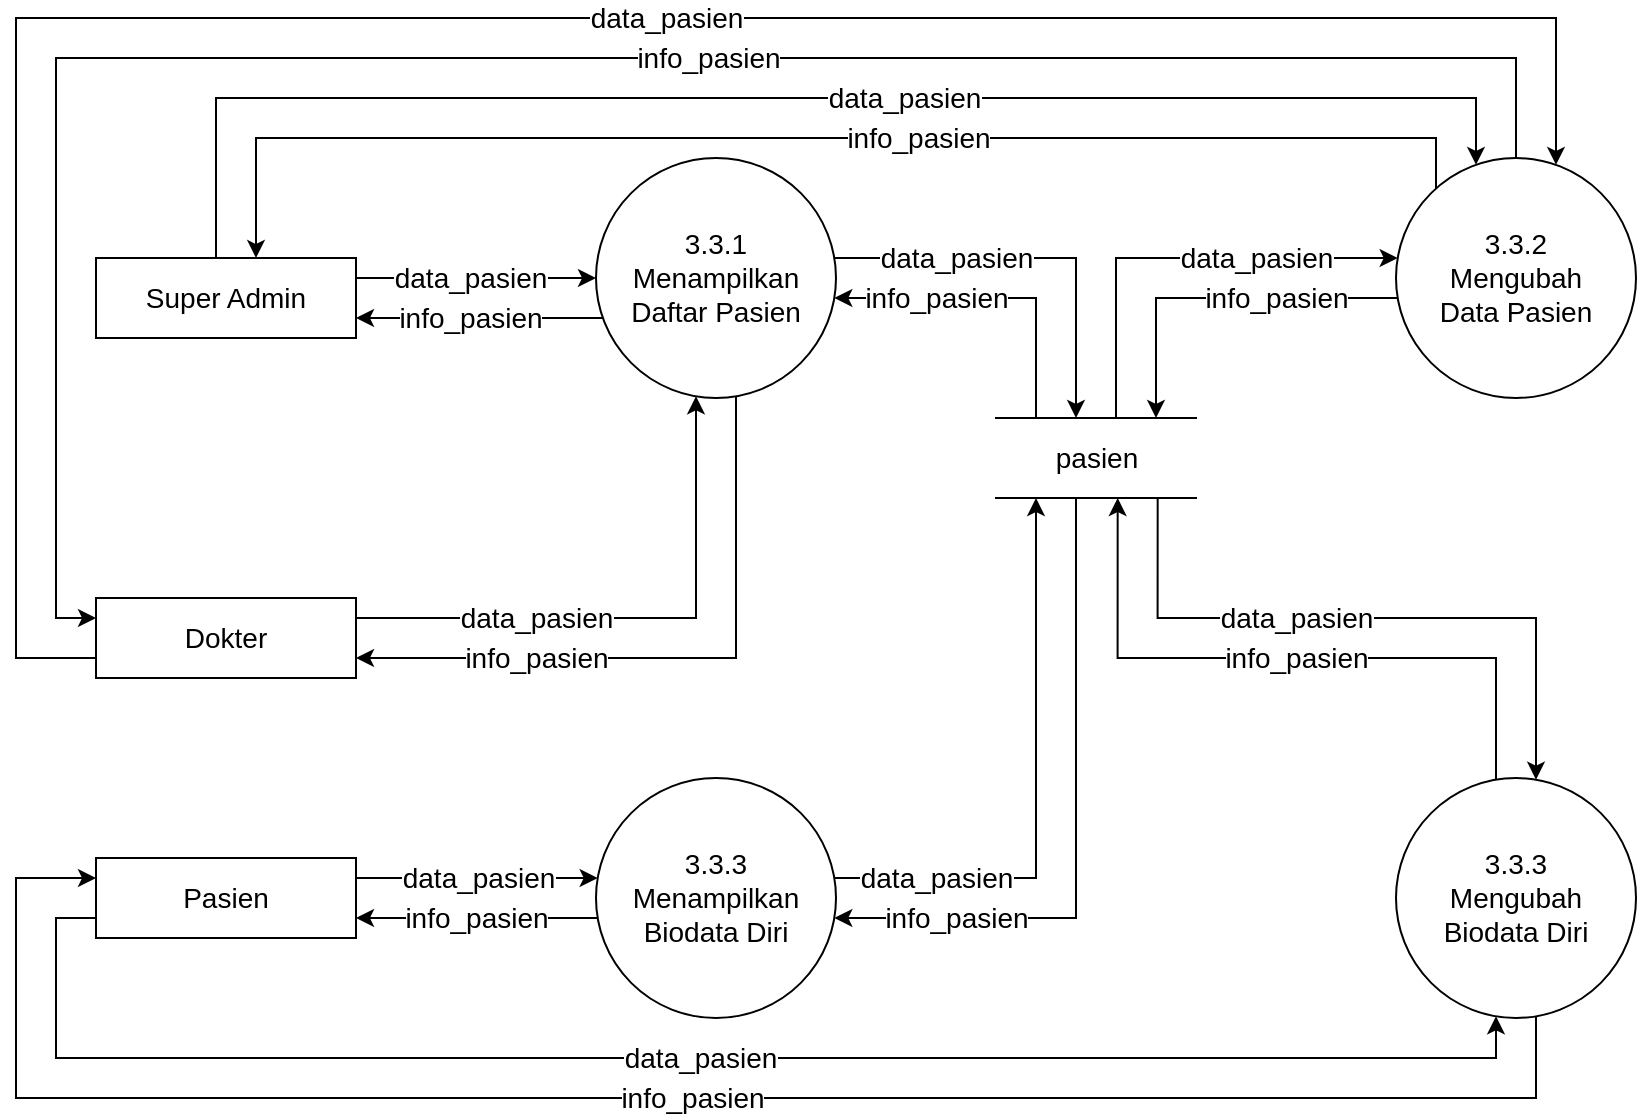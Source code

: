 <mxfile version="14.6.13" type="device"><diagram id="Rc6OxXYoEZi-hfFgIoyE" name="Page-1"><mxGraphModel dx="1217" dy="706" grid="1" gridSize="10" guides="1" tooltips="1" connect="1" arrows="1" fold="1" page="1" pageScale="1" pageWidth="850" pageHeight="1100" math="0" shadow="0"><root><mxCell id="0"/><mxCell id="1" parent="0"/><mxCell id="s38WGr486lUvFhDny16M-7" value="info_pasien" style="edgeStyle=orthogonalEdgeStyle;rounded=0;orthogonalLoop=1;jettySize=auto;html=1;fontSize=14;" parent="1" source="cx2DfWua4geYXWiElMCj-1" target="lW_qNlUOyFlCy4Nwla7--20" edge="1"><mxGeometry x="-0.024" relative="1" as="geometry"><mxPoint x="1" as="offset"/><Array as="points"><mxPoint x="800" y="560"/><mxPoint x="40" y="560"/><mxPoint x="40" y="450"/></Array></mxGeometry></mxCell><mxCell id="s38WGr486lUvFhDny16M-1" value="&lt;font style=&quot;font-size: 14px;&quot;&gt;3.3.1&lt;br style=&quot;font-size: 14px;&quot;&gt;Menampilkan Daftar Pasien&lt;br style=&quot;font-size: 14px;&quot;&gt;&lt;/font&gt;" style="ellipse;whiteSpace=wrap;html=1;aspect=fixed;fontSize=14;" parent="1" vertex="1"><mxGeometry x="330" y="90" width="120" height="120" as="geometry"/></mxCell><mxCell id="lW_qNlUOyFlCy4Nwla7--16" value="&lt;span style=&quot;font-family: helvetica; font-size: 14px;&quot;&gt;data_pasien&lt;/span&gt;" style="edgeStyle=orthogonalEdgeStyle;rounded=0;jumpStyle=arc;orthogonalLoop=1;jettySize=auto;html=1;fontSize=14;" parent="1" source="lW_qNlUOyFlCy4Nwla7--20" target="lW_qNlUOyFlCy4Nwla7--15" edge="1"><mxGeometry relative="1" as="geometry"><Array as="points"><mxPoint x="270" y="450"/><mxPoint x="270" y="450"/></Array></mxGeometry></mxCell><mxCell id="lW_qNlUOyFlCy4Nwla7--17" value="info_pasien" style="edgeStyle=orthogonalEdgeStyle;rounded=0;jumpStyle=arc;orthogonalLoop=1;jettySize=auto;html=1;fontSize=14;" parent="1" source="lW_qNlUOyFlCy4Nwla7--15" target="lW_qNlUOyFlCy4Nwla7--20" edge="1"><mxGeometry x="0.008" relative="1" as="geometry"><Array as="points"><mxPoint x="270" y="470"/><mxPoint x="270" y="470"/></Array><mxPoint as="offset"/></mxGeometry></mxCell><mxCell id="s38WGr486lUvFhDny16M-2" value="Dokter" style="rounded=0;whiteSpace=wrap;html=1;fontSize=14;" parent="1" vertex="1"><mxGeometry x="80" y="310" width="130" height="40" as="geometry"/></mxCell><mxCell id="s38WGr486lUvFhDny16M-13" value="info_pasien" style="edgeStyle=orthogonalEdgeStyle;rounded=0;orthogonalLoop=1;jettySize=auto;html=1;fontSize=14;" parent="1" source="s38WGr486lUvFhDny16M-12" target="s38WGr486lUvFhDny16M-1" edge="1"><mxGeometry x="0.368" relative="1" as="geometry"><Array as="points"><mxPoint x="550" y="160"/></Array><mxPoint as="offset"/></mxGeometry></mxCell><mxCell id="w3oePjnz5msJqxtDDQAo-1" value="&lt;span style=&quot;font-family: helvetica; font-size: 14px;&quot;&gt;data_pasien&lt;/span&gt;" style="edgeStyle=orthogonalEdgeStyle;rounded=0;orthogonalLoop=1;jettySize=auto;html=1;fontSize=14;" parent="1" source="s38WGr486lUvFhDny16M-1" target="s38WGr486lUvFhDny16M-12" edge="1"><mxGeometry x="-0.394" relative="1" as="geometry"><Array as="points"><mxPoint x="570" y="140"/></Array><mxPoint as="offset"/></mxGeometry></mxCell><mxCell id="lW_qNlUOyFlCy4Nwla7--18" value="&lt;span style=&quot;font-family: helvetica; font-size: 14px;&quot;&gt;data_pasien&lt;/span&gt;" style="edgeStyle=orthogonalEdgeStyle;rounded=0;jumpStyle=arc;orthogonalLoop=1;jettySize=auto;html=1;fontSize=14;" parent="1" source="lW_qNlUOyFlCy4Nwla7--15" target="s38WGr486lUvFhDny16M-12" edge="1"><mxGeometry x="-0.65" relative="1" as="geometry"><Array as="points"><mxPoint x="550" y="450"/></Array><mxPoint as="offset"/></mxGeometry></mxCell><mxCell id="s38WGr486lUvFhDny16M-12" value="pasien" style="html=1;dashed=0;whitespace=wrap;shape=partialRectangle;right=0;left=0;fontSize=14;" parent="1" vertex="1"><mxGeometry x="530" y="220" width="100" height="40" as="geometry"/></mxCell><mxCell id="giehG95AdQWtgdjCYtVg-3" value="info_pasien" style="edgeStyle=orthogonalEdgeStyle;rounded=0;orthogonalLoop=1;jettySize=auto;html=1;jumpStyle=arc;fontSize=14;" parent="1" source="giehG95AdQWtgdjCYtVg-1" target="s38WGr486lUvFhDny16M-12" edge="1"><mxGeometry x="-0.327" relative="1" as="geometry"><Array as="points"><mxPoint x="610" y="160"/></Array><mxPoint as="offset"/></mxGeometry></mxCell><mxCell id="giehG95AdQWtgdjCYtVg-4" value="&lt;span style=&quot;font-family: helvetica; font-size: 14px;&quot;&gt;data_pasien&lt;/span&gt;" style="edgeStyle=orthogonalEdgeStyle;rounded=0;orthogonalLoop=1;jettySize=auto;html=1;jumpStyle=arc;fontSize=14;" parent="1" source="s38WGr486lUvFhDny16M-12" target="giehG95AdQWtgdjCYtVg-1" edge="1"><mxGeometry x="0.358" relative="1" as="geometry"><Array as="points"><mxPoint x="590" y="140"/></Array><mxPoint as="offset"/></mxGeometry></mxCell><mxCell id="giehG95AdQWtgdjCYtVg-1" value="&lt;font style=&quot;font-size: 14px;&quot;&gt;3.3.2&lt;br style=&quot;font-size: 14px;&quot;&gt;Mengubah&lt;br style=&quot;font-size: 14px;&quot;&gt;Data&amp;nbsp;Pasien&lt;br style=&quot;font-size: 14px;&quot;&gt;&lt;/font&gt;" style="ellipse;whiteSpace=wrap;html=1;aspect=fixed;fontSize=14;" parent="1" vertex="1"><mxGeometry x="730" y="90" width="120" height="120" as="geometry"/></mxCell><mxCell id="lW_qNlUOyFlCy4Nwla7--2" value="&lt;span style=&quot;font-family: helvetica; font-size: 14px;&quot;&gt;data_pasien&lt;/span&gt;" style="edgeStyle=orthogonalEdgeStyle;rounded=0;orthogonalLoop=1;jettySize=auto;html=1;fontSize=14;" parent="1" source="lW_qNlUOyFlCy4Nwla7--20" target="cx2DfWua4geYXWiElMCj-1" edge="1"><mxGeometry x="-0.01" relative="1" as="geometry"><mxPoint as="offset"/><Array as="points"><mxPoint x="60" y="470"/><mxPoint x="60" y="540"/><mxPoint x="780" y="540"/></Array><mxPoint x="172.5" y="140" as="sourcePoint"/><mxPoint x="920" y="90.839" as="targetPoint"/></mxGeometry></mxCell><mxCell id="lW_qNlUOyFlCy4Nwla7--6" value="&lt;span style=&quot;font-family: helvetica; font-size: 14px;&quot;&gt;data_pasien&lt;/span&gt;" style="edgeStyle=orthogonalEdgeStyle;rounded=0;orthogonalLoop=1;jettySize=auto;html=1;jumpStyle=arc;fontSize=14;" parent="1" source="lW_qNlUOyFlCy4Nwla7--5" target="s38WGr486lUvFhDny16M-1" edge="1"><mxGeometry x="-0.048" relative="1" as="geometry"><Array as="points"><mxPoint x="220" y="150"/><mxPoint x="220" y="150"/></Array><mxPoint as="offset"/></mxGeometry></mxCell><mxCell id="lW_qNlUOyFlCy4Nwla7--7" value="info_pasien" style="edgeStyle=orthogonalEdgeStyle;rounded=0;orthogonalLoop=1;jettySize=auto;html=1;jumpStyle=arc;fontSize=14;" parent="1" source="s38WGr486lUvFhDny16M-1" target="lW_qNlUOyFlCy4Nwla7--5" edge="1"><mxGeometry x="0.063" relative="1" as="geometry"><Array as="points"><mxPoint x="220" y="170"/><mxPoint x="220" y="170"/></Array><mxPoint x="-1" as="offset"/></mxGeometry></mxCell><mxCell id="lW_qNlUOyFlCy4Nwla7--5" value="Super Admin" style="rounded=0;whiteSpace=wrap;html=1;fontSize=14;" parent="1" vertex="1"><mxGeometry x="80" y="140" width="130" height="40" as="geometry"/></mxCell><mxCell id="lW_qNlUOyFlCy4Nwla7--8" value="&lt;span style=&quot;font-family: helvetica; font-size: 14px;&quot;&gt;data_pasien&lt;/span&gt;" style="edgeStyle=orthogonalEdgeStyle;rounded=0;orthogonalLoop=1;jettySize=auto;html=1;fontSize=14;" parent="1" source="lW_qNlUOyFlCy4Nwla7--5" target="giehG95AdQWtgdjCYtVg-1" edge="1"><mxGeometry x="0.136" relative="1" as="geometry"><mxPoint x="1" as="offset"/><mxPoint x="190" y="140" as="sourcePoint"/><mxPoint x="650.0" y="150.059" as="targetPoint"/><Array as="points"><mxPoint x="140" y="60"/><mxPoint x="770" y="60"/></Array></mxGeometry></mxCell><mxCell id="lW_qNlUOyFlCy4Nwla7--9" value="info_pasien" style="edgeStyle=orthogonalEdgeStyle;rounded=0;orthogonalLoop=1;jettySize=auto;html=1;fontSize=14;" parent="1" source="giehG95AdQWtgdjCYtVg-1" target="lW_qNlUOyFlCy4Nwla7--5" edge="1"><mxGeometry x="-0.159" relative="1" as="geometry"><mxPoint as="offset"/><mxPoint x="653.452" y="170.059" as="sourcePoint"/><mxPoint x="210" y="140" as="targetPoint"/><Array as="points"><mxPoint x="750" y="80"/><mxPoint x="160" y="80"/></Array></mxGeometry></mxCell><mxCell id="lW_qNlUOyFlCy4Nwla7--15" value="&lt;font style=&quot;font-size: 14px;&quot;&gt;3.3.3&lt;br style=&quot;font-size: 14px;&quot;&gt;Menampilkan Biodata Diri&lt;br style=&quot;font-size: 14px;&quot;&gt;&lt;/font&gt;" style="ellipse;whiteSpace=wrap;html=1;aspect=fixed;fontSize=14;" parent="1" vertex="1"><mxGeometry x="330" y="400" width="120" height="120" as="geometry"/></mxCell><mxCell id="lW_qNlUOyFlCy4Nwla7--19" value="info_pasien" style="edgeStyle=orthogonalEdgeStyle;rounded=0;jumpStyle=arc;orthogonalLoop=1;jettySize=auto;html=1;fontSize=14;" parent="1" source="s38WGr486lUvFhDny16M-12" target="lW_qNlUOyFlCy4Nwla7--15" edge="1"><mxGeometry x="0.632" relative="1" as="geometry"><mxPoint x="580" y="270" as="sourcePoint"/><mxPoint x="489.171" y="340.059" as="targetPoint"/><Array as="points"><mxPoint x="570" y="470"/></Array><mxPoint as="offset"/></mxGeometry></mxCell><mxCell id="lW_qNlUOyFlCy4Nwla7--22" value="info_pasien" style="edgeStyle=orthogonalEdgeStyle;rounded=0;jumpStyle=arc;orthogonalLoop=1;jettySize=auto;html=1;fontSize=14;" parent="1" source="s38WGr486lUvFhDny16M-1" target="s38WGr486lUvFhDny16M-2" edge="1"><mxGeometry x="0.439" relative="1" as="geometry"><Array as="points"><mxPoint x="400" y="340"/></Array><mxPoint as="offset"/><mxPoint x="330.839" y="450" as="sourcePoint"/></mxGeometry></mxCell><mxCell id="lW_qNlUOyFlCy4Nwla7--23" value="&lt;span style=&quot;color: rgb(0, 0, 0); font-family: helvetica; font-size: 14px; font-style: normal; font-weight: 400; letter-spacing: normal; text-align: center; text-indent: 0px; text-transform: none; word-spacing: 0px; background-color: rgb(255, 255, 255); display: inline; float: none;&quot;&gt;data_pasien&lt;/span&gt;" style="edgeStyle=orthogonalEdgeStyle;rounded=0;jumpStyle=arc;orthogonalLoop=1;jettySize=auto;html=1;fontSize=14;" parent="1" source="s38WGr486lUvFhDny16M-2" target="s38WGr486lUvFhDny16M-1" edge="1"><mxGeometry x="-0.359" relative="1" as="geometry"><Array as="points"><mxPoint x="380" y="320"/></Array><mxPoint as="offset"/><mxPoint x="330.839" y="470" as="targetPoint"/></mxGeometry></mxCell><mxCell id="lW_qNlUOyFlCy4Nwla7--20" value="Pasien" style="rounded=0;whiteSpace=wrap;html=1;fontSize=14;" parent="1" vertex="1"><mxGeometry x="80" y="440" width="130" height="40" as="geometry"/></mxCell><mxCell id="cx2DfWua4geYXWiElMCj-1" value="&lt;font style=&quot;font-size: 14px;&quot;&gt;3.3.3&lt;br style=&quot;font-size: 14px;&quot;&gt;Mengubah&lt;br style=&quot;font-size: 14px;&quot;&gt;Biodata Diri&lt;br style=&quot;font-size: 14px;&quot;&gt;&lt;/font&gt;" style="ellipse;whiteSpace=wrap;html=1;aspect=fixed;fontSize=14;" parent="1" vertex="1"><mxGeometry x="730" y="400" width="120" height="120" as="geometry"/></mxCell><mxCell id="cx2DfWua4geYXWiElMCj-4" value="info_pasien" style="edgeStyle=orthogonalEdgeStyle;rounded=0;jumpStyle=arc;orthogonalLoop=1;jettySize=auto;html=1;fontSize=14;" parent="1" source="cx2DfWua4geYXWiElMCj-1" edge="1"><mxGeometry x="-0.025" relative="1" as="geometry"><Array as="points"><mxPoint x="780" y="340"/><mxPoint x="591" y="340"/></Array><mxPoint as="offset"/><mxPoint x="490.001" y="320" as="sourcePoint"/><mxPoint x="590.84" y="260" as="targetPoint"/></mxGeometry></mxCell><mxCell id="cx2DfWua4geYXWiElMCj-5" value="&lt;span style=&quot;font-family: helvetica; font-size: 14px;&quot;&gt;data_pasien&lt;/span&gt;" style="edgeStyle=orthogonalEdgeStyle;rounded=0;jumpStyle=arc;orthogonalLoop=1;jettySize=auto;html=1;fontSize=14;" parent="1" target="cx2DfWua4geYXWiElMCj-1" edge="1"><mxGeometry x="-0.217" relative="1" as="geometry"><mxPoint x="610.84" y="260" as="sourcePoint"/><mxPoint x="490.001" y="340" as="targetPoint"/><Array as="points"><mxPoint x="611" y="320"/><mxPoint x="800" y="320"/></Array><mxPoint as="offset"/></mxGeometry></mxCell><mxCell id="su4Mpxu7Eorg2vuVDcSZ-4" value="&lt;span style=&quot;font-family: helvetica; font-size: 14px;&quot;&gt;data_pasien&lt;/span&gt;" style="edgeStyle=orthogonalEdgeStyle;rounded=0;orthogonalLoop=1;jettySize=auto;html=1;fontSize=14;" parent="1" source="s38WGr486lUvFhDny16M-2" target="giehG95AdQWtgdjCYtVg-1" edge="1"><mxGeometry x="0.136" relative="1" as="geometry"><mxPoint x="1" as="offset"/><mxPoint x="100" y="100" as="sourcePoint"/><mxPoint x="730" y="53.431" as="targetPoint"/><Array as="points"><mxPoint x="40" y="340"/><mxPoint x="40" y="20"/><mxPoint x="810" y="20"/></Array></mxGeometry></mxCell><mxCell id="su4Mpxu7Eorg2vuVDcSZ-5" value="info_pasien" style="edgeStyle=orthogonalEdgeStyle;rounded=0;orthogonalLoop=1;jettySize=auto;html=1;fontSize=14;" parent="1" source="giehG95AdQWtgdjCYtVg-1" target="s38WGr486lUvFhDny16M-2" edge="1"><mxGeometry x="-0.159" relative="1" as="geometry"><mxPoint as="offset"/><mxPoint x="710" y="65.279" as="sourcePoint"/><mxPoint x="120" y="100" as="targetPoint"/><Array as="points"><mxPoint x="790" y="40"/><mxPoint x="60" y="40"/><mxPoint x="60" y="320"/></Array></mxGeometry></mxCell></root></mxGraphModel></diagram></mxfile>